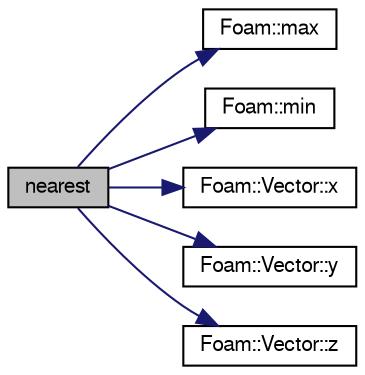 digraph "nearest"
{
  bgcolor="transparent";
  edge [fontname="FreeSans",fontsize="10",labelfontname="FreeSans",labelfontsize="10"];
  node [fontname="FreeSans",fontsize="10",shape=record];
  rankdir="LR";
  Node1081 [label="nearest",height=0.2,width=0.4,color="black", fillcolor="grey75", style="filled", fontcolor="black"];
  Node1081 -> Node1082 [color="midnightblue",fontsize="10",style="solid",fontname="FreeSans"];
  Node1082 [label="Foam::max",height=0.2,width=0.4,color="black",URL="$a21124.html#ac993e906cf2774ae77e666bc24e81733"];
  Node1081 -> Node1083 [color="midnightblue",fontsize="10",style="solid",fontname="FreeSans"];
  Node1083 [label="Foam::min",height=0.2,width=0.4,color="black",URL="$a21124.html#a253e112ad2d56d96230ff39ea7f442dc"];
  Node1081 -> Node1084 [color="midnightblue",fontsize="10",style="solid",fontname="FreeSans"];
  Node1084 [label="Foam::Vector::x",height=0.2,width=0.4,color="black",URL="$a28442.html#a63327976e5a8359700064a02ae22548e"];
  Node1081 -> Node1085 [color="midnightblue",fontsize="10",style="solid",fontname="FreeSans"];
  Node1085 [label="Foam::Vector::y",height=0.2,width=0.4,color="black",URL="$a28442.html#a1ee865f676fbac703a49c6654dd3ad74"];
  Node1081 -> Node1086 [color="midnightblue",fontsize="10",style="solid",fontname="FreeSans"];
  Node1086 [label="Foam::Vector::z",height=0.2,width=0.4,color="black",URL="$a28442.html#a1c8320b15610de211ec70ef966581423"];
}
